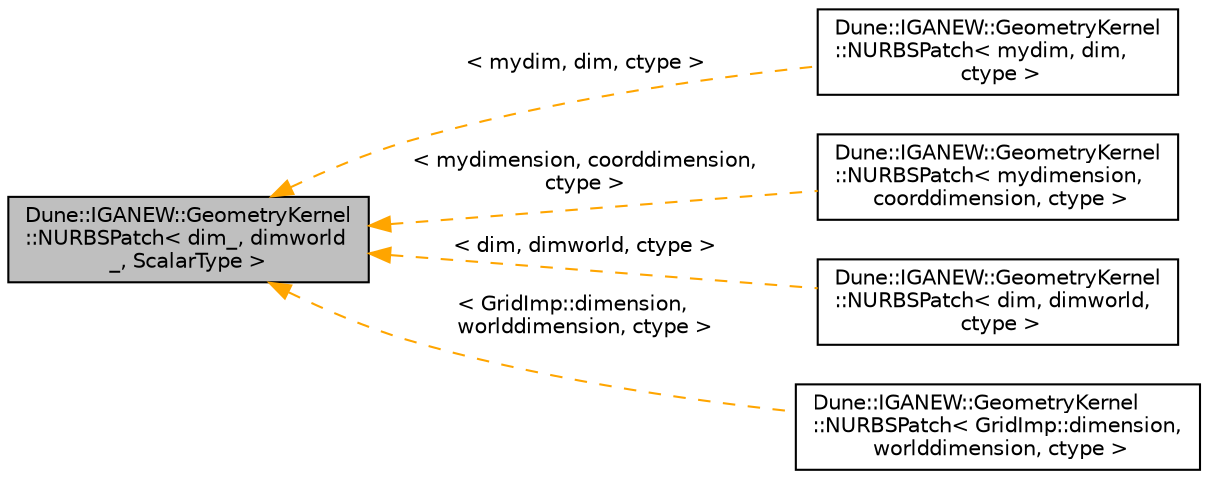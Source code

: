 digraph "Dune::IGANEW::GeometryKernel::NURBSPatch&lt; dim_, dimworld_, ScalarType &gt;"
{
 // LATEX_PDF_SIZE
  edge [fontname="Helvetica",fontsize="10",labelfontname="Helvetica",labelfontsize="10"];
  node [fontname="Helvetica",fontsize="10",shape=record];
  rankdir="LR";
  Node1 [label="Dune::IGANEW::GeometryKernel\l::NURBSPatch\< dim_, dimworld\l_, ScalarType \>",height=0.2,width=0.4,color="black", fillcolor="grey75", style="filled", fontcolor="black",tooltip="NURBSPatch class representing a Non-Uniform Rational B-Spline patch."];
  Node1 -> Node2 [dir="back",color="orange",fontsize="10",style="dashed",label=" \< mydim, dim, ctype \>" ,fontname="Helvetica"];
  Node2 [label="Dune::IGANEW::GeometryKernel\l::NURBSPatch\< mydim, dim,\l ctype \>",height=0.2,width=0.4,color="black", fillcolor="white", style="filled",URL="$d6/d9a/a01083.html",tooltip=" "];
  Node1 -> Node3 [dir="back",color="orange",fontsize="10",style="dashed",label=" \< mydimension, coorddimension,\l ctype \>" ,fontname="Helvetica"];
  Node3 [label="Dune::IGANEW::GeometryKernel\l::NURBSPatch\< mydimension,\l coorddimension, ctype \>",height=0.2,width=0.4,color="black", fillcolor="white", style="filled",URL="$d6/d9a/a01083.html",tooltip=" "];
  Node1 -> Node4 [dir="back",color="orange",fontsize="10",style="dashed",label=" \< dim, dimworld, ctype \>" ,fontname="Helvetica"];
  Node4 [label="Dune::IGANEW::GeometryKernel\l::NURBSPatch\< dim, dimworld,\l ctype \>",height=0.2,width=0.4,color="black", fillcolor="white", style="filled",URL="$d6/d9a/a01083.html",tooltip=" "];
  Node1 -> Node5 [dir="back",color="orange",fontsize="10",style="dashed",label=" \< GridImp::dimension,\l worlddimension, ctype \>" ,fontname="Helvetica"];
  Node5 [label="Dune::IGANEW::GeometryKernel\l::NURBSPatch\< GridImp::dimension,\l worlddimension, ctype \>",height=0.2,width=0.4,color="black", fillcolor="white", style="filled",URL="$d6/d9a/a01083.html",tooltip=" "];
}
